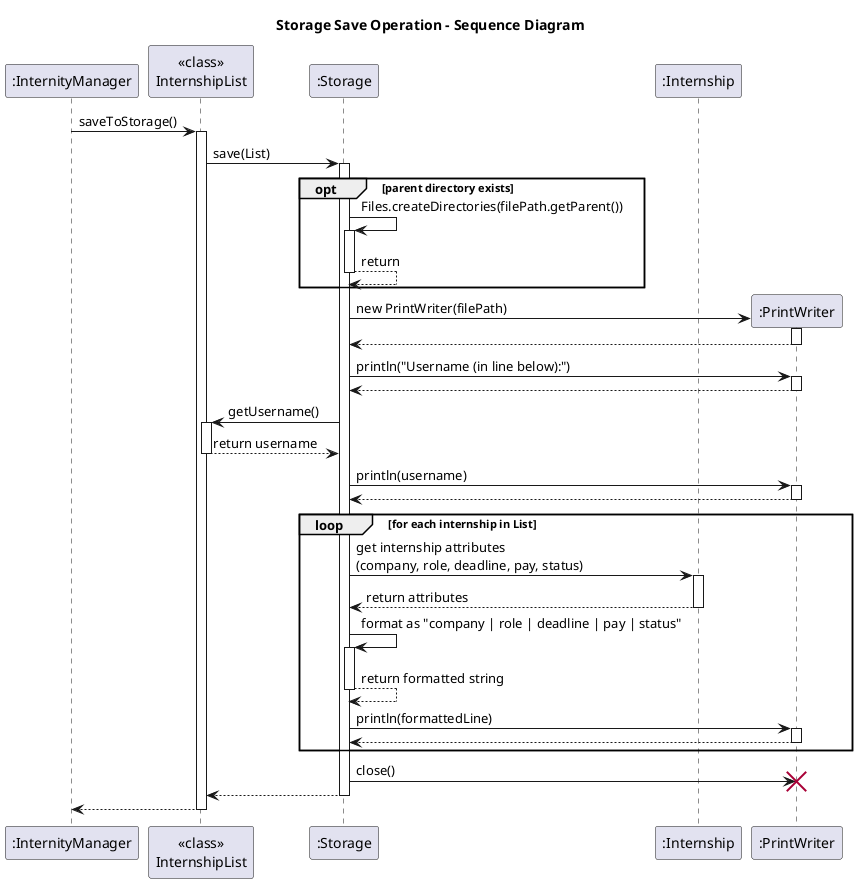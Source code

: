 @startuml
title Storage Save Operation - Sequence Diagram

participant ":InternityManager" as IM
participant "<<class>>\nInternshipList" as IL
participant ":Storage" as S
participant ":Internship" as Intern

IM -> IL: saveToStorage()
activate IL
IL -> S: save(List)
activate S

' === Directory check with nested activation ===
opt parent directory exists
    S -> S: Files.createDirectories(filePath.getParent())
    activate S
    S --> S: return
    deactivate S
end

' === Continue with save process ===
create ":PrintWriter" as PW
S -> PW**: new PrintWriter(filePath)
activate PW
return

S -> PW: println("Username (in line below):")
activate PW
PW --> S
deactivate PW
S -> IL: getUsername()
activate IL
IL --> S: return username
deactivate IL
S -> PW: println(username)
activate PW
PW --> S
deactivate PW

loop for each internship in List
    S -> Intern: get internship attributes\n(company, role, deadline, pay, status)
    activate Intern
    Intern --> S: return attributes
    deactivate Intern

    S -> S: format as "company | role | deadline | pay | status"
    activate S
    S --> S: return formatted string
    deactivate S

    S -> PW: println(formattedLine)
    activate PW
    PW --> S
    deactivate PW
end

S -> PW: close()
deactivate PW
destroy PW

S --> IL
deactivate S
IL --> IM
deactivate IL
@enduml
